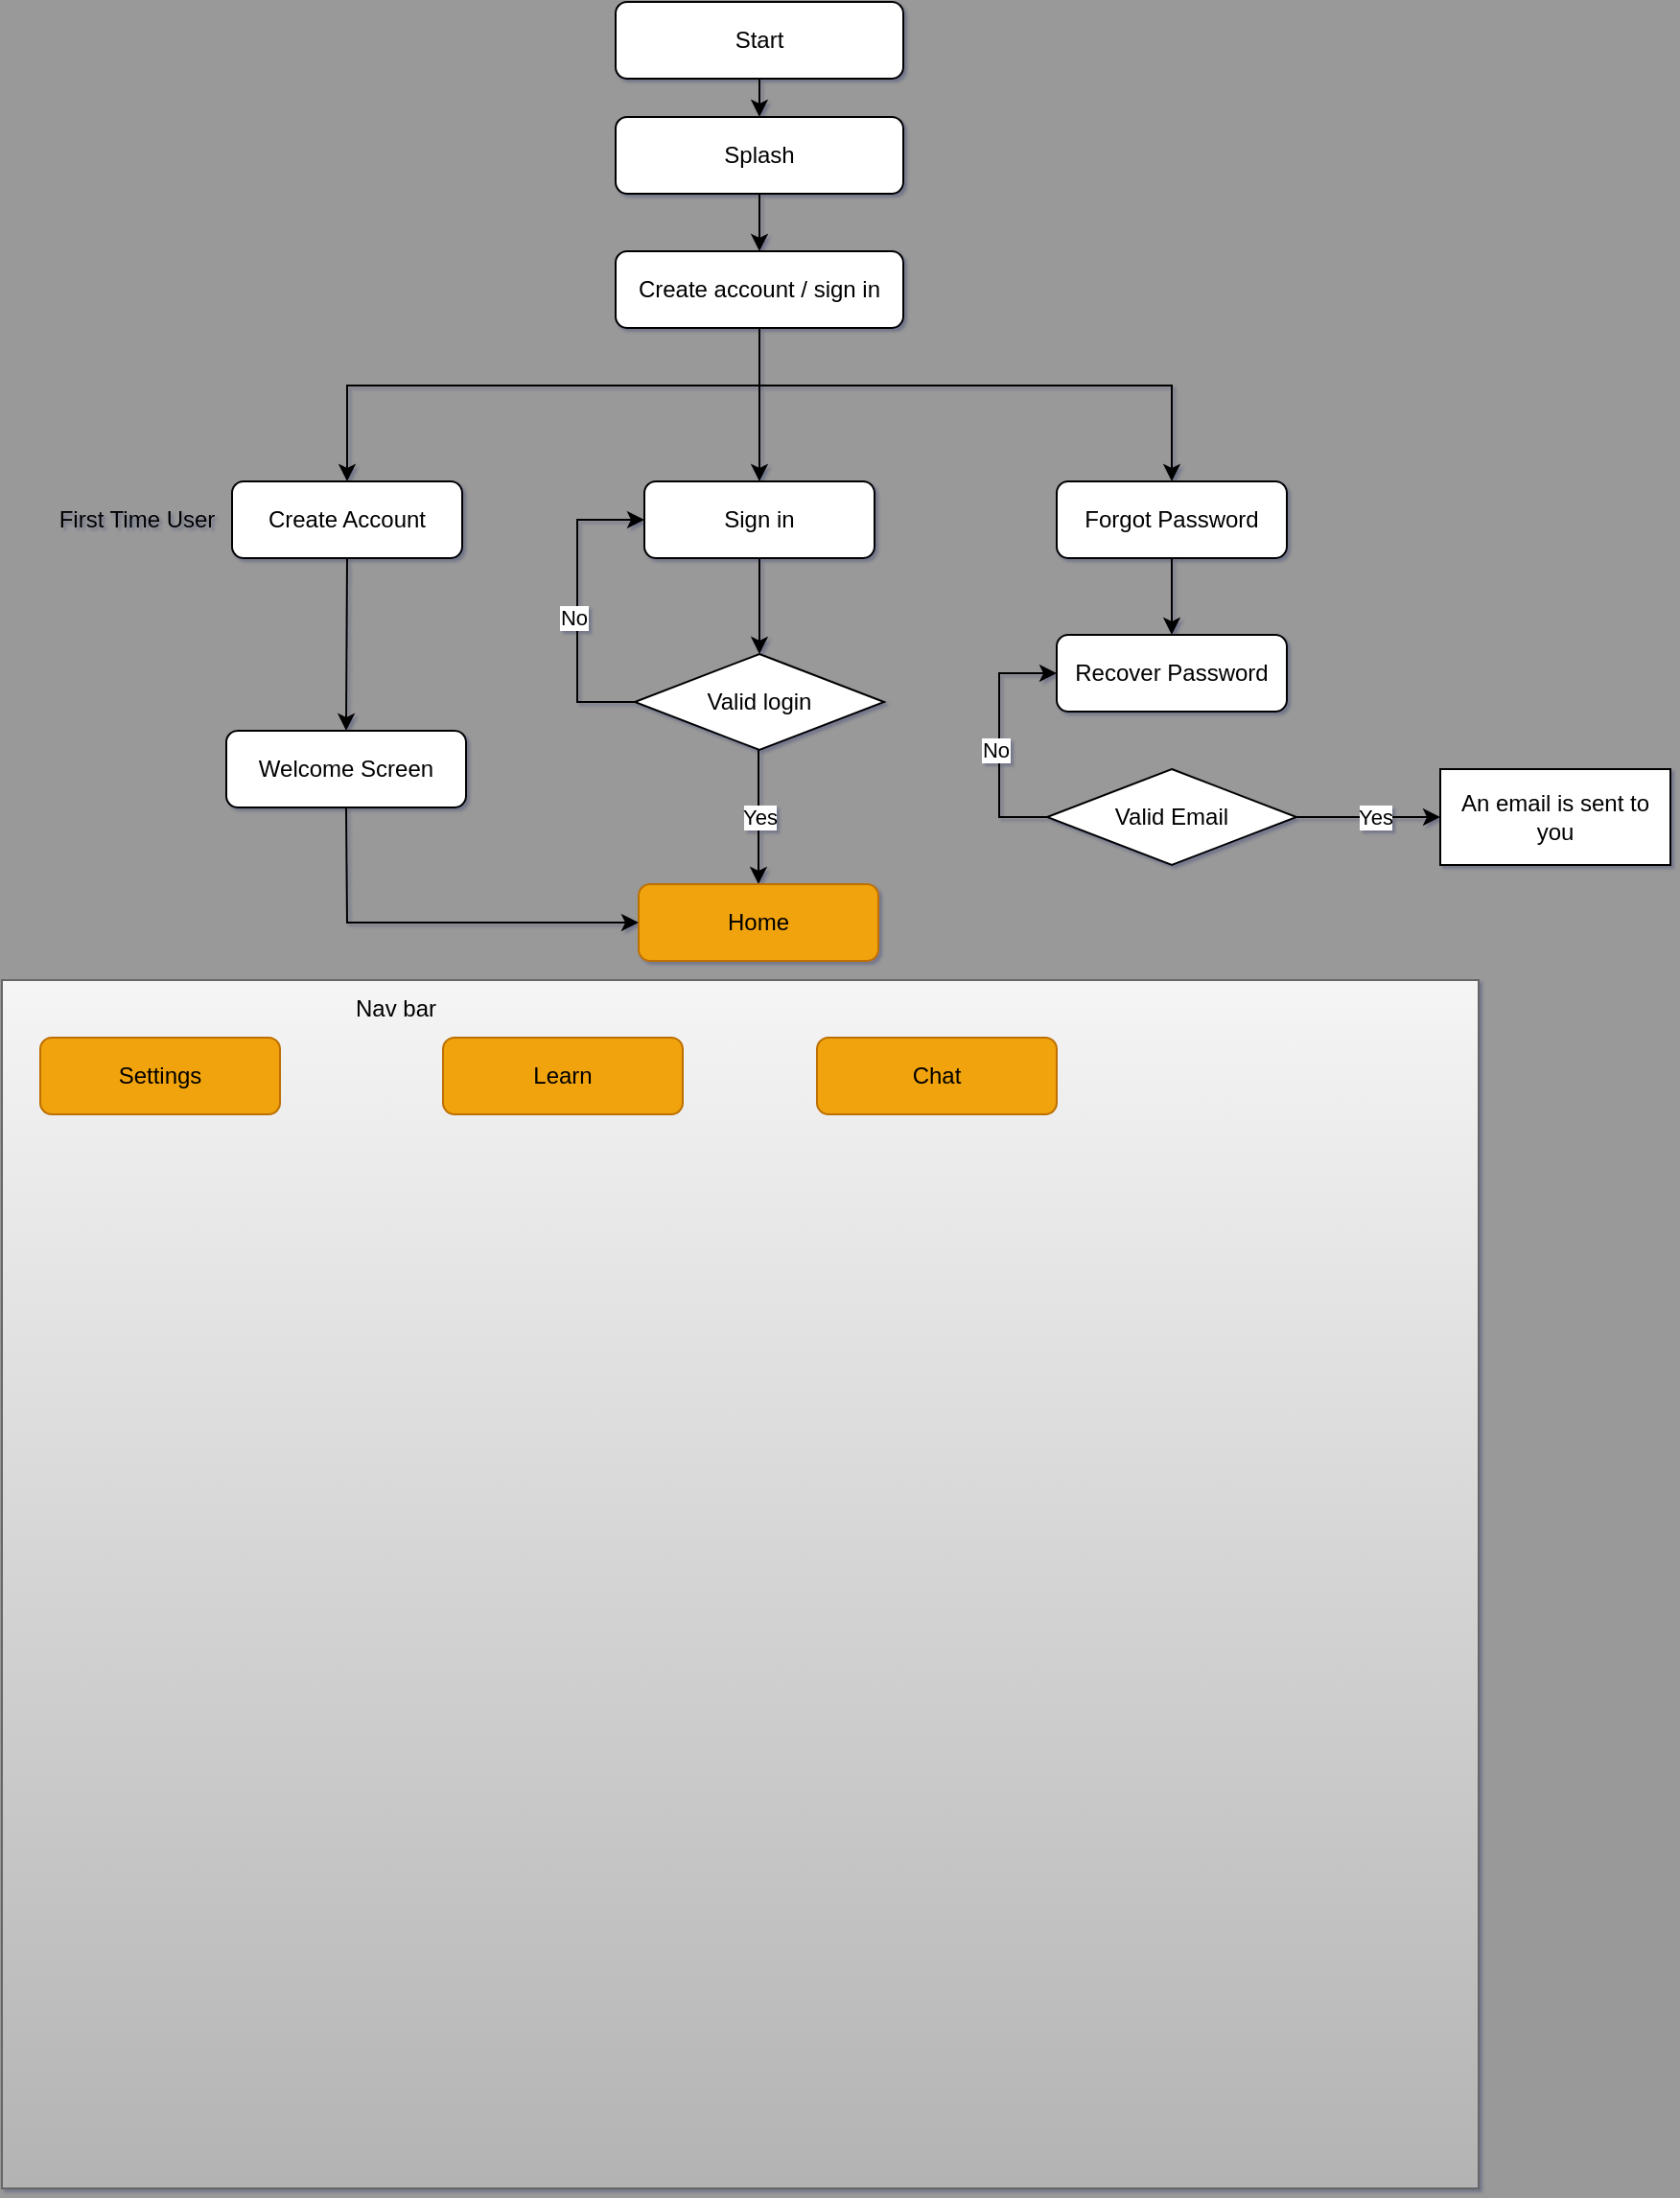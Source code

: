<mxfile version="26.0.16">
  <diagram id="C5RBs43oDa-KdzZeNtuy" name="Page-1">
    <mxGraphModel dx="1158" dy="735" grid="1" gridSize="10" guides="1" tooltips="1" connect="1" arrows="1" fold="1" page="1" pageScale="1" pageWidth="1920" pageHeight="1200" background="light-dark(#999999, #121212)" math="0" shadow="1">
      <root>
        <mxCell id="WIyWlLk6GJQsqaUBKTNV-0" />
        <mxCell id="WIyWlLk6GJQsqaUBKTNV-1" parent="WIyWlLk6GJQsqaUBKTNV-0" />
        <mxCell id="WIyWlLk6GJQsqaUBKTNV-3" value="Create account / sign in" style="rounded=1;whiteSpace=wrap;html=1;fontSize=12;glass=0;strokeWidth=1;shadow=0;labelBackgroundColor=none;" parent="WIyWlLk6GJQsqaUBKTNV-1" vertex="1">
          <mxGeometry x="340" y="170" width="150" height="40" as="geometry" />
        </mxCell>
        <mxCell id="9oCMim1u2ZMBZmOY0Dq_-4" value="Create Account" style="rounded=1;whiteSpace=wrap;html=1;" parent="WIyWlLk6GJQsqaUBKTNV-1" vertex="1">
          <mxGeometry x="140" y="290" width="120" height="40" as="geometry" />
        </mxCell>
        <mxCell id="9oCMim1u2ZMBZmOY0Dq_-6" value="Sign in" style="rounded=1;whiteSpace=wrap;html=1;" parent="WIyWlLk6GJQsqaUBKTNV-1" vertex="1">
          <mxGeometry x="355" y="290" width="120" height="40" as="geometry" />
        </mxCell>
        <mxCell id="1fTQSbW4LL2a2FJfOcho-0" value="First Time User" style="text;html=1;align=center;verticalAlign=middle;resizable=0;points=[];autosize=1;strokeColor=none;fillColor=none;" parent="WIyWlLk6GJQsqaUBKTNV-1" vertex="1">
          <mxGeometry x="40" y="295" width="100" height="30" as="geometry" />
        </mxCell>
        <mxCell id="1fTQSbW4LL2a2FJfOcho-1" value="Start" style="rounded=1;whiteSpace=wrap;html=1;" parent="WIyWlLk6GJQsqaUBKTNV-1" vertex="1">
          <mxGeometry x="340" y="40" width="150" height="40" as="geometry" />
        </mxCell>
        <mxCell id="1fTQSbW4LL2a2FJfOcho-2" value="Splash" style="rounded=1;whiteSpace=wrap;html=1;" parent="WIyWlLk6GJQsqaUBKTNV-1" vertex="1">
          <mxGeometry x="340" y="100" width="150" height="40" as="geometry" />
        </mxCell>
        <mxCell id="1fTQSbW4LL2a2FJfOcho-3" value="" style="endArrow=classic;html=1;rounded=0;exitX=0.5;exitY=1;exitDx=0;exitDy=0;entryX=0.5;entryY=0;entryDx=0;entryDy=0;" parent="WIyWlLk6GJQsqaUBKTNV-1" source="1fTQSbW4LL2a2FJfOcho-1" target="1fTQSbW4LL2a2FJfOcho-2" edge="1">
          <mxGeometry width="50" height="50" relative="1" as="geometry">
            <mxPoint x="450" y="250" as="sourcePoint" />
            <mxPoint x="500" y="200" as="targetPoint" />
          </mxGeometry>
        </mxCell>
        <mxCell id="1fTQSbW4LL2a2FJfOcho-5" value="" style="endArrow=classic;html=1;rounded=0;exitX=0.5;exitY=1;exitDx=0;exitDy=0;entryX=0.5;entryY=0;entryDx=0;entryDy=0;" parent="WIyWlLk6GJQsqaUBKTNV-1" source="1fTQSbW4LL2a2FJfOcho-2" target="WIyWlLk6GJQsqaUBKTNV-3" edge="1">
          <mxGeometry width="50" height="50" relative="1" as="geometry">
            <mxPoint x="425" y="90" as="sourcePoint" />
            <mxPoint x="425" y="110" as="targetPoint" />
          </mxGeometry>
        </mxCell>
        <mxCell id="1fTQSbW4LL2a2FJfOcho-6" value="Forgot Password" style="rounded=1;whiteSpace=wrap;html=1;" parent="WIyWlLk6GJQsqaUBKTNV-1" vertex="1">
          <mxGeometry x="570" y="290" width="120" height="40" as="geometry" />
        </mxCell>
        <mxCell id="1fTQSbW4LL2a2FJfOcho-7" value="" style="endArrow=classic;html=1;rounded=0;entryX=0.5;entryY=0;entryDx=0;entryDy=0;" parent="WIyWlLk6GJQsqaUBKTNV-1" target="9oCMim1u2ZMBZmOY0Dq_-4" edge="1">
          <mxGeometry width="50" height="50" relative="1" as="geometry">
            <mxPoint x="415" y="240" as="sourcePoint" />
            <mxPoint x="480" y="290" as="targetPoint" />
            <Array as="points">
              <mxPoint x="378" y="240" />
              <mxPoint x="200" y="240" />
            </Array>
          </mxGeometry>
        </mxCell>
        <mxCell id="1fTQSbW4LL2a2FJfOcho-9" value="" style="endArrow=classic;html=1;rounded=0;exitX=0.5;exitY=1;exitDx=0;exitDy=0;entryX=0.5;entryY=0;entryDx=0;entryDy=0;" parent="WIyWlLk6GJQsqaUBKTNV-1" source="WIyWlLk6GJQsqaUBKTNV-3" target="9oCMim1u2ZMBZmOY0Dq_-6" edge="1">
          <mxGeometry width="50" height="50" relative="1" as="geometry">
            <mxPoint x="430" y="340" as="sourcePoint" />
            <mxPoint x="480" y="290" as="targetPoint" />
          </mxGeometry>
        </mxCell>
        <mxCell id="1fTQSbW4LL2a2FJfOcho-10" value="" style="endArrow=classic;html=1;rounded=0;entryX=0.5;entryY=0;entryDx=0;entryDy=0;" parent="WIyWlLk6GJQsqaUBKTNV-1" target="1fTQSbW4LL2a2FJfOcho-6" edge="1">
          <mxGeometry width="50" height="50" relative="1" as="geometry">
            <mxPoint x="410" y="240" as="sourcePoint" />
            <mxPoint x="520" y="230" as="targetPoint" />
            <Array as="points">
              <mxPoint x="630" y="240" />
            </Array>
          </mxGeometry>
        </mxCell>
        <mxCell id="1fTQSbW4LL2a2FJfOcho-12" value="" style="endArrow=classic;html=1;rounded=0;exitX=0.5;exitY=1;exitDx=0;exitDy=0;entryX=0.5;entryY=0;entryDx=0;entryDy=0;" parent="WIyWlLk6GJQsqaUBKTNV-1" source="9oCMim1u2ZMBZmOY0Dq_-6" target="ZfMw6DhE74V6VpBNFMRg-1" edge="1">
          <mxGeometry width="50" height="50" relative="1" as="geometry">
            <mxPoint x="390" y="450" as="sourcePoint" />
            <mxPoint x="414.5" y="390.0" as="targetPoint" />
          </mxGeometry>
        </mxCell>
        <mxCell id="1fTQSbW4LL2a2FJfOcho-13" value="" style="endArrow=classic;html=1;rounded=0;exitX=0;exitY=0.5;exitDx=0;exitDy=0;entryX=0;entryY=0.5;entryDx=0;entryDy=0;" parent="WIyWlLk6GJQsqaUBKTNV-1" source="ZfMw6DhE74V6VpBNFMRg-1" target="9oCMim1u2ZMBZmOY0Dq_-6" edge="1">
          <mxGeometry width="50" height="50" relative="1" as="geometry">
            <mxPoint x="352" y="410.0" as="sourcePoint" />
            <mxPoint x="340" y="320" as="targetPoint" />
            <Array as="points">
              <mxPoint x="320" y="405" />
              <mxPoint x="320" y="310" />
            </Array>
          </mxGeometry>
        </mxCell>
        <mxCell id="1fTQSbW4LL2a2FJfOcho-14" value="No" style="edgeLabel;html=1;align=center;verticalAlign=middle;resizable=0;points=[];" parent="1fTQSbW4LL2a2FJfOcho-13" vertex="1" connectable="0">
          <mxGeometry x="-0.069" y="2" relative="1" as="geometry">
            <mxPoint as="offset" />
          </mxGeometry>
        </mxCell>
        <mxCell id="1fTQSbW4LL2a2FJfOcho-15" value="Yes" style="endArrow=classic;html=1;rounded=0;exitX=0.5;exitY=1;exitDx=0;exitDy=0;entryX=0.5;entryY=0;entryDx=0;entryDy=0;" parent="WIyWlLk6GJQsqaUBKTNV-1" target="1fTQSbW4LL2a2FJfOcho-16" edge="1">
          <mxGeometry width="50" height="50" relative="1" as="geometry">
            <mxPoint x="414.5" y="430.0" as="sourcePoint" />
            <mxPoint x="480" y="460" as="targetPoint" />
          </mxGeometry>
        </mxCell>
        <mxCell id="1fTQSbW4LL2a2FJfOcho-16" value="Home" style="rounded=1;whiteSpace=wrap;html=1;fillColor=#f0a30a;fontColor=#000000;strokeColor=#BD7000;" parent="WIyWlLk6GJQsqaUBKTNV-1" vertex="1">
          <mxGeometry x="352" y="500" width="125" height="40" as="geometry" />
        </mxCell>
        <mxCell id="1fTQSbW4LL2a2FJfOcho-18" value="Welcome Screen" style="rounded=1;whiteSpace=wrap;html=1;" parent="WIyWlLk6GJQsqaUBKTNV-1" vertex="1">
          <mxGeometry x="137" y="420" width="125" height="40" as="geometry" />
        </mxCell>
        <mxCell id="1fTQSbW4LL2a2FJfOcho-19" value="" style="endArrow=classic;html=1;rounded=0;exitX=0.5;exitY=1;exitDx=0;exitDy=0;entryX=0.5;entryY=0;entryDx=0;entryDy=0;" parent="WIyWlLk6GJQsqaUBKTNV-1" source="9oCMim1u2ZMBZmOY0Dq_-4" target="1fTQSbW4LL2a2FJfOcho-18" edge="1">
          <mxGeometry width="50" height="50" relative="1" as="geometry">
            <mxPoint x="210" y="390" as="sourcePoint" />
            <mxPoint x="260" y="340" as="targetPoint" />
          </mxGeometry>
        </mxCell>
        <mxCell id="1fTQSbW4LL2a2FJfOcho-20" value="" style="endArrow=classic;html=1;rounded=0;exitX=0.5;exitY=1;exitDx=0;exitDy=0;entryX=0;entryY=0.5;entryDx=0;entryDy=0;" parent="WIyWlLk6GJQsqaUBKTNV-1" source="1fTQSbW4LL2a2FJfOcho-18" target="1fTQSbW4LL2a2FJfOcho-16" edge="1">
          <mxGeometry width="50" height="50" relative="1" as="geometry">
            <mxPoint x="210" y="540" as="sourcePoint" />
            <mxPoint x="260" y="490" as="targetPoint" />
            <Array as="points">
              <mxPoint x="200" y="520" />
            </Array>
          </mxGeometry>
        </mxCell>
        <mxCell id="1fTQSbW4LL2a2FJfOcho-21" value="Recover Password" style="rounded=1;whiteSpace=wrap;html=1;" parent="WIyWlLk6GJQsqaUBKTNV-1" vertex="1">
          <mxGeometry x="570" y="370" width="120" height="40" as="geometry" />
        </mxCell>
        <mxCell id="1fTQSbW4LL2a2FJfOcho-22" value="" style="endArrow=classic;html=1;rounded=0;" parent="WIyWlLk6GJQsqaUBKTNV-1" source="1fTQSbW4LL2a2FJfOcho-6" edge="1">
          <mxGeometry width="50" height="50" relative="1" as="geometry">
            <mxPoint x="630" y="380" as="sourcePoint" />
            <mxPoint x="630" y="370" as="targetPoint" />
          </mxGeometry>
        </mxCell>
        <mxCell id="ZfMw6DhE74V6VpBNFMRg-1" value="Valid login" style="rhombus;whiteSpace=wrap;html=1;" vertex="1" parent="WIyWlLk6GJQsqaUBKTNV-1">
          <mxGeometry x="350" y="380" width="130" height="50" as="geometry" />
        </mxCell>
        <mxCell id="ZfMw6DhE74V6VpBNFMRg-2" value="Valid Email" style="rhombus;whiteSpace=wrap;html=1;" vertex="1" parent="WIyWlLk6GJQsqaUBKTNV-1">
          <mxGeometry x="565" y="440" width="130" height="50" as="geometry" />
        </mxCell>
        <mxCell id="ZfMw6DhE74V6VpBNFMRg-3" value="" style="endArrow=classic;html=1;rounded=0;exitX=0;exitY=0.5;exitDx=0;exitDy=0;entryX=0;entryY=0.5;entryDx=0;entryDy=0;" edge="1" parent="WIyWlLk6GJQsqaUBKTNV-1" source="ZfMw6DhE74V6VpBNFMRg-2" target="1fTQSbW4LL2a2FJfOcho-21">
          <mxGeometry width="50" height="50" relative="1" as="geometry">
            <mxPoint x="530" y="460" as="sourcePoint" />
            <mxPoint x="535" y="365" as="targetPoint" />
            <Array as="points">
              <mxPoint x="540" y="465" />
              <mxPoint x="540" y="390" />
            </Array>
          </mxGeometry>
        </mxCell>
        <mxCell id="ZfMw6DhE74V6VpBNFMRg-4" value="No" style="edgeLabel;html=1;align=center;verticalAlign=middle;resizable=0;points=[];" vertex="1" connectable="0" parent="ZfMw6DhE74V6VpBNFMRg-3">
          <mxGeometry x="-0.069" y="2" relative="1" as="geometry">
            <mxPoint as="offset" />
          </mxGeometry>
        </mxCell>
        <mxCell id="ZfMw6DhE74V6VpBNFMRg-5" value="" style="endArrow=classic;html=1;rounded=0;exitX=1;exitY=0.5;exitDx=0;exitDy=0;" edge="1" parent="WIyWlLk6GJQsqaUBKTNV-1" source="ZfMw6DhE74V6VpBNFMRg-2">
          <mxGeometry width="50" height="50" relative="1" as="geometry">
            <mxPoint x="720" y="510" as="sourcePoint" />
            <mxPoint x="770" y="465" as="targetPoint" />
          </mxGeometry>
        </mxCell>
        <mxCell id="ZfMw6DhE74V6VpBNFMRg-6" value="Yes" style="edgeLabel;html=1;align=center;verticalAlign=middle;resizable=0;points=[];" vertex="1" connectable="0" parent="ZfMw6DhE74V6VpBNFMRg-5">
          <mxGeometry x="0.077" relative="1" as="geometry">
            <mxPoint as="offset" />
          </mxGeometry>
        </mxCell>
        <mxCell id="ZfMw6DhE74V6VpBNFMRg-8" value="An email is sent to you" style="rounded=0;whiteSpace=wrap;html=1;" vertex="1" parent="WIyWlLk6GJQsqaUBKTNV-1">
          <mxGeometry x="770" y="440" width="120" height="50" as="geometry" />
        </mxCell>
        <mxCell id="ZfMw6DhE74V6VpBNFMRg-12" value="" style="rounded=0;whiteSpace=wrap;html=1;fillColor=#f5f5f5;strokeColor=#666666;gradientColor=#b3b3b3;" vertex="1" parent="WIyWlLk6GJQsqaUBKTNV-1">
          <mxGeometry x="20" y="550" width="770" height="630" as="geometry" />
        </mxCell>
        <mxCell id="ZfMw6DhE74V6VpBNFMRg-9" value="Nav bar" style="text;html=1;align=center;verticalAlign=middle;resizable=0;points=[];autosize=1;strokeColor=none;fillColor=none;" vertex="1" parent="WIyWlLk6GJQsqaUBKTNV-1">
          <mxGeometry x="190" y="550" width="70" height="30" as="geometry" />
        </mxCell>
        <mxCell id="ZfMw6DhE74V6VpBNFMRg-10" value="Settings" style="rounded=1;whiteSpace=wrap;html=1;fillColor=#f0a30a;fontColor=#000000;strokeColor=#BD7000;" vertex="1" parent="WIyWlLk6GJQsqaUBKTNV-1">
          <mxGeometry x="40" y="580" width="125" height="40" as="geometry" />
        </mxCell>
        <mxCell id="ZfMw6DhE74V6VpBNFMRg-11" value="Learn" style="rounded=1;whiteSpace=wrap;html=1;fillColor=#f0a30a;fontColor=#000000;strokeColor=#BD7000;" vertex="1" parent="WIyWlLk6GJQsqaUBKTNV-1">
          <mxGeometry x="250" y="580" width="125" height="40" as="geometry" />
        </mxCell>
        <mxCell id="ZfMw6DhE74V6VpBNFMRg-13" value="Chat" style="rounded=1;whiteSpace=wrap;html=1;fillColor=#f0a30a;fontColor=#000000;strokeColor=#BD7000;" vertex="1" parent="WIyWlLk6GJQsqaUBKTNV-1">
          <mxGeometry x="445" y="580" width="125" height="40" as="geometry" />
        </mxCell>
      </root>
    </mxGraphModel>
  </diagram>
</mxfile>
